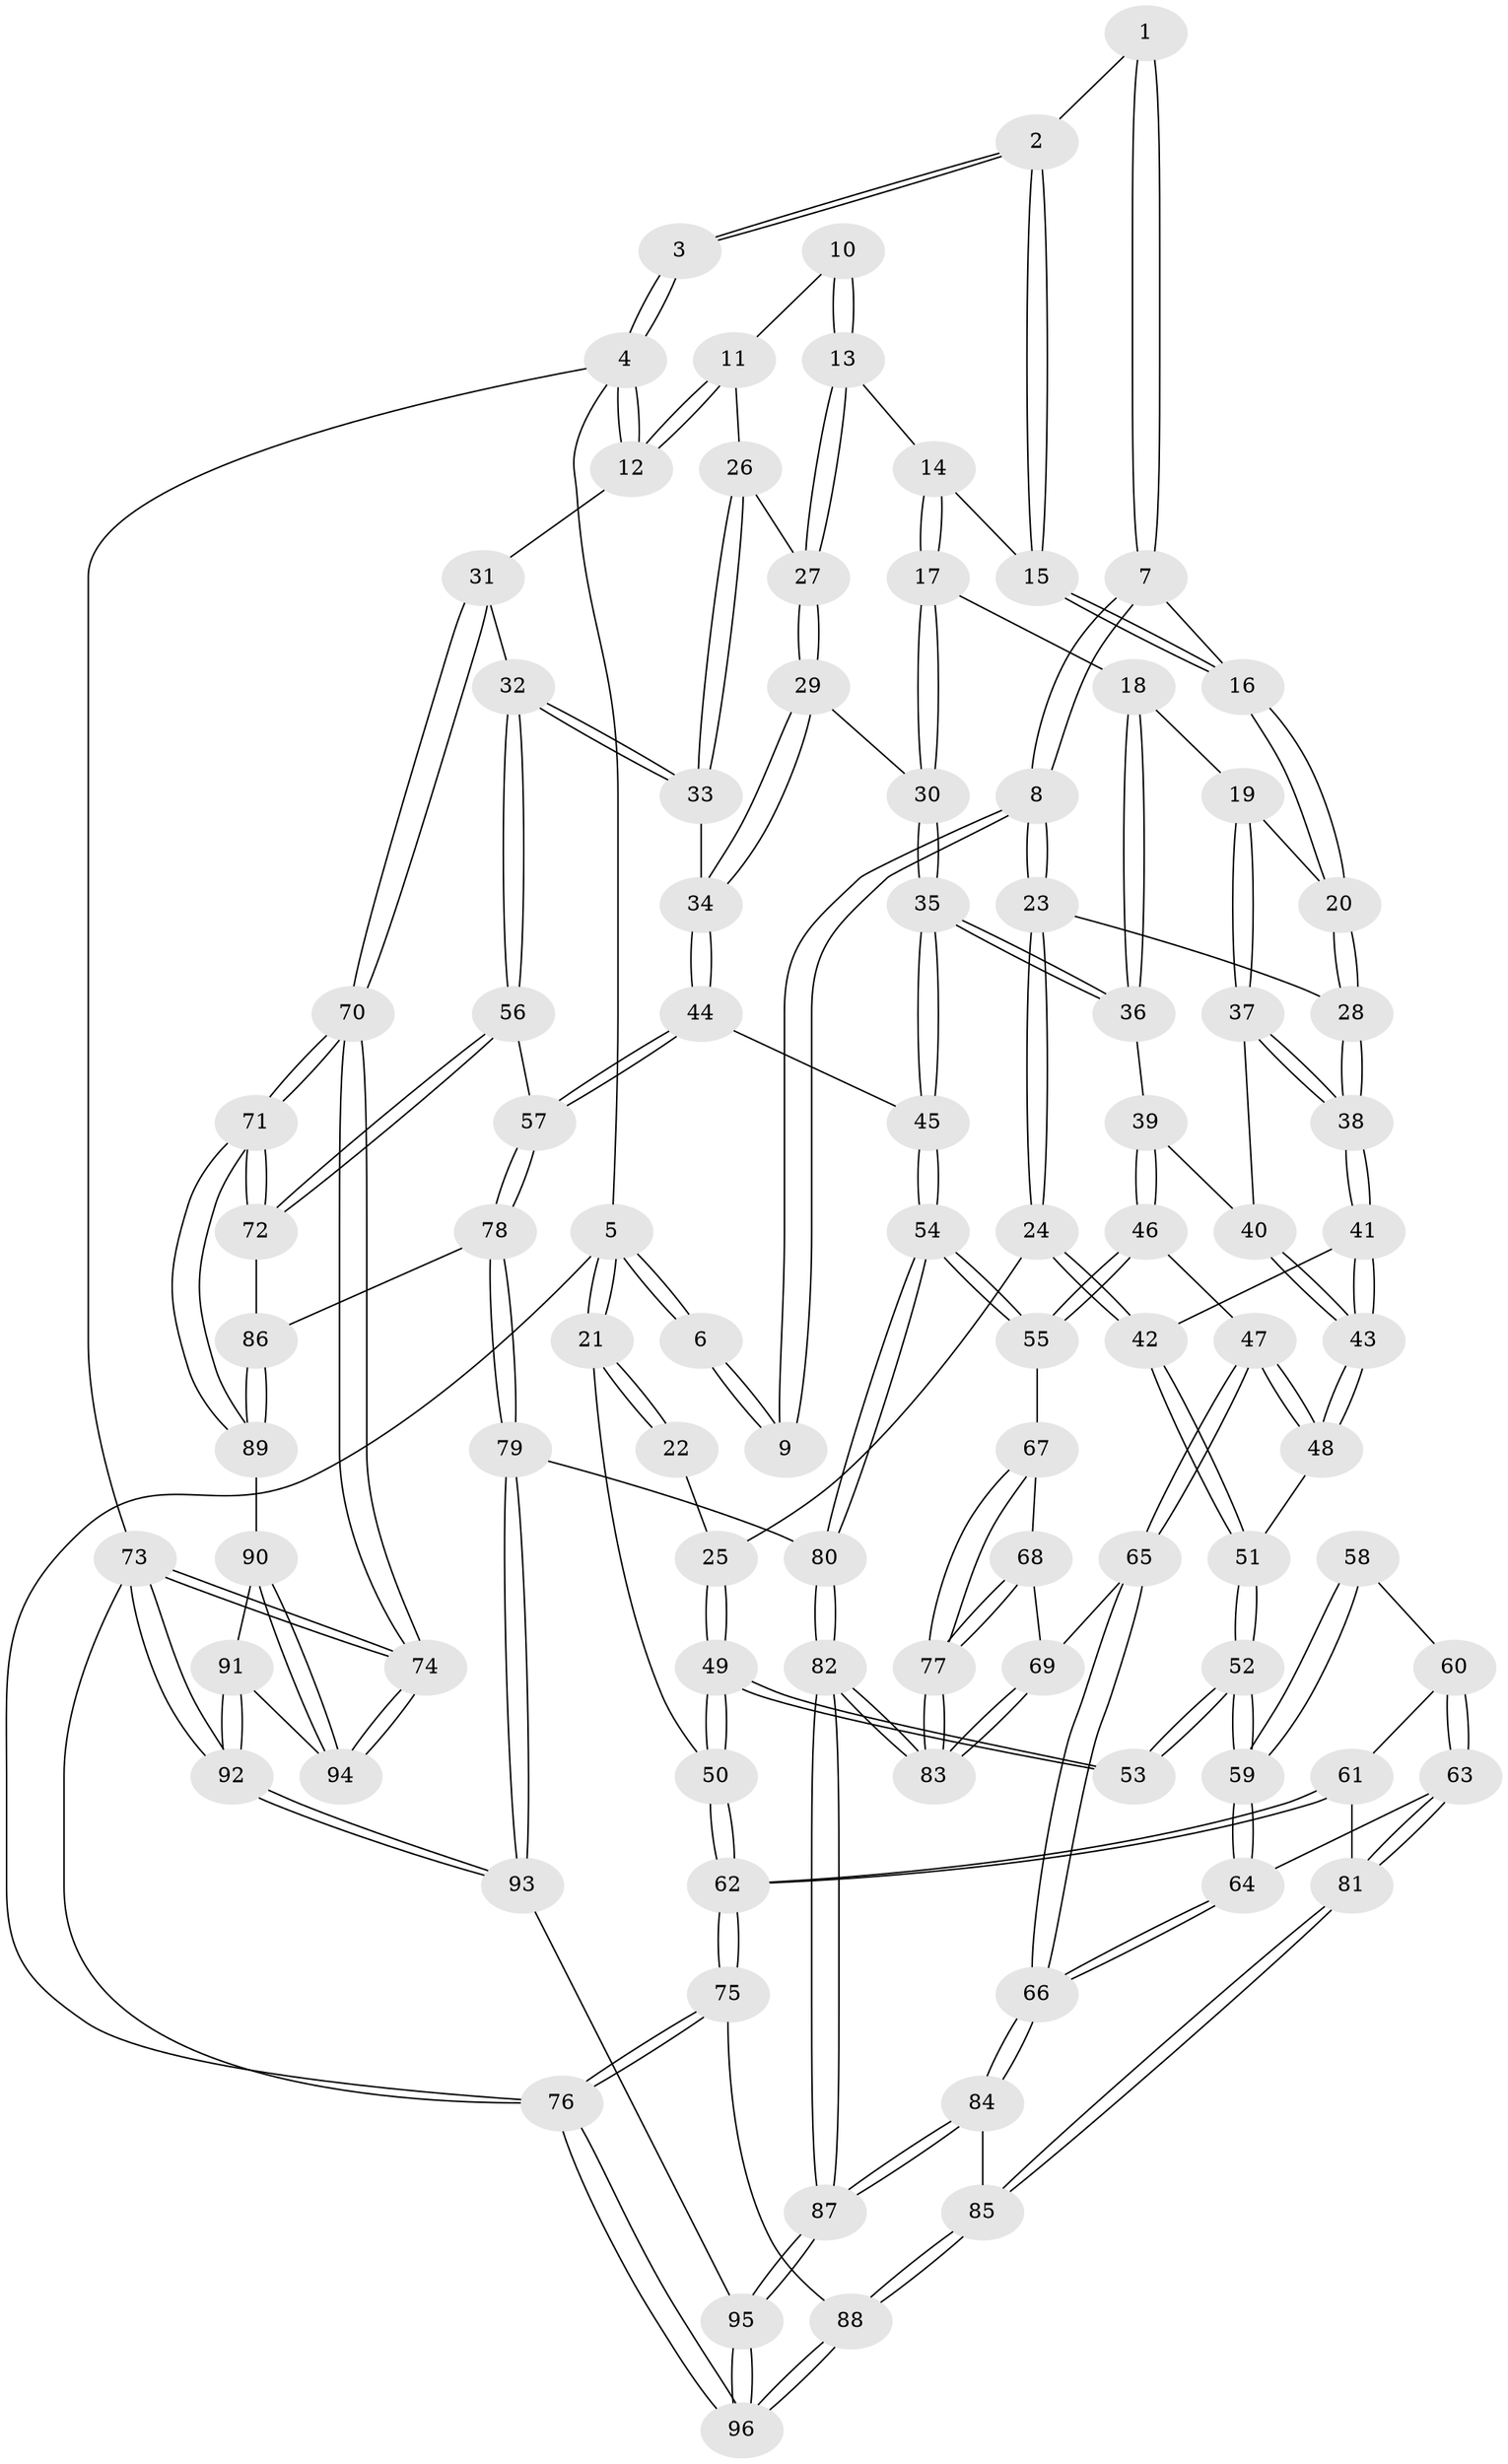 // Generated by graph-tools (version 1.1) at 2025/38/03/09/25 02:38:55]
// undirected, 96 vertices, 237 edges
graph export_dot {
graph [start="1"]
  node [color=gray90,style=filled];
  1 [pos="+0.39945330350800445+0"];
  2 [pos="+0.6615838591599038+0"];
  3 [pos="+0.74728392161777+0"];
  4 [pos="+1+0"];
  5 [pos="+0+0"];
  6 [pos="+0.14557736072255276+0"];
  7 [pos="+0.34750307689683096+0.1391568520306261"];
  8 [pos="+0.21952543777993214+0.2064491358244198"];
  9 [pos="+0.19648602127291925+0.17894524361368644"];
  10 [pos="+0.7538231370155536+0"];
  11 [pos="+0.929172176730243+0.18922518467224417"];
  12 [pos="+1+0.190861088051256"];
  13 [pos="+0.7604586603455782+0.2609689787206978"];
  14 [pos="+0.6337175642852992+0.20014967082549864"];
  15 [pos="+0.6267317490434697+0"];
  16 [pos="+0.4522434757209798+0.2156964248966375"];
  17 [pos="+0.570160365143114+0.2879371892716613"];
  18 [pos="+0.5403040171142155+0.2984770135423297"];
  19 [pos="+0.5096973419687647+0.2954088444244029"];
  20 [pos="+0.4644468898652914+0.25599905017901997"];
  21 [pos="+0+0"];
  22 [pos="+0.013224216678397079+0.13499003617089994"];
  23 [pos="+0.21708543265930266+0.22874015725566843"];
  24 [pos="+0.10034387120397996+0.3647378591617088"];
  25 [pos="+0.08390200512574084+0.36718032362045694"];
  26 [pos="+0.8793872411694368+0.2697150436603955"];
  27 [pos="+0.7759309297735559+0.2849681826611705"];
  28 [pos="+0.3268514396638045+0.3332349255115448"];
  29 [pos="+0.7334987754288158+0.3531487001420827"];
  30 [pos="+0.7225704664502692+0.35868397611270375"];
  31 [pos="+1+0.46490260739318984"];
  32 [pos="+1+0.4550790484765902"];
  33 [pos="+0.9662136643615183+0.4380115189362828"];
  34 [pos="+0.8642044591575269+0.4756291362084381"];
  35 [pos="+0.6413955771254927+0.5025678563670486"];
  36 [pos="+0.6060932593222892+0.4649104179777891"];
  37 [pos="+0.4691924187147006+0.38822959914815636"];
  38 [pos="+0.3290200664280259+0.3885314265071669"];
  39 [pos="+0.5205650481016296+0.44050260518323386"];
  40 [pos="+0.46944971281686004+0.39080578027039725"];
  41 [pos="+0.32731731809069875+0.3932530423847011"];
  42 [pos="+0.22563894873709306+0.46898357329748475"];
  43 [pos="+0.41928682053527205+0.5116742201129711"];
  44 [pos="+0.7505508385780161+0.6177274368223048"];
  45 [pos="+0.6484373296055426+0.588651799986283"];
  46 [pos="+0.4366956865848202+0.5478697913587371"];
  47 [pos="+0.4275996374590703+0.5427967097607711"];
  48 [pos="+0.4237251889661753+0.5376588331287312"];
  49 [pos="+0+0.44266298790353376"];
  50 [pos="+0+0.45468475714250217"];
  51 [pos="+0.23233267320139786+0.5207246901927218"];
  52 [pos="+0.22276074306196125+0.5482640591901189"];
  53 [pos="+0.05714080463693207+0.5459210344668975"];
  54 [pos="+0.5570659307769235+0.6388484170713731"];
  55 [pos="+0.5526037132700503+0.637588050251499"];
  56 [pos="+0.8966402794119259+0.6631295424836074"];
  57 [pos="+0.7809555583828196+0.6548522899699156"];
  58 [pos="+0.0616486346720662+0.5564699583124146"];
  59 [pos="+0.2266936168426746+0.6495960587452867"];
  60 [pos="+0.06280537257289333+0.559765140800193"];
  61 [pos="+0.066454961822648+0.7052129701523037"];
  62 [pos="+0+0.7381022838726201"];
  63 [pos="+0.17462996697118233+0.6896128156947937"];
  64 [pos="+0.22832068675991907+0.6710768510975831"];
  65 [pos="+0.27177252120538437+0.687101532541436"];
  66 [pos="+0.2555381100067336+0.687730524075609"];
  67 [pos="+0.44550799540638286+0.684128237532465"];
  68 [pos="+0.3772283947205051+0.6965519918457475"];
  69 [pos="+0.27226814476106315+0.6872705716363822"];
  70 [pos="+1+0.7734563547917848"];
  71 [pos="+1+0.7568425118069215"];
  72 [pos="+1+0.7337922887216989"];
  73 [pos="+1+1"];
  74 [pos="+1+0.944121492111949"];
  75 [pos="+0+0.8151750899581932"];
  76 [pos="+0+1"];
  77 [pos="+0.4007470662017462+0.7977488491654846"];
  78 [pos="+0.7861427503936271+0.821580784198365"];
  79 [pos="+0.7102766191140865+0.874136007594938"];
  80 [pos="+0.554463036379782+0.7488538538327044"];
  81 [pos="+0.1281238214994518+0.7158202936224152"];
  82 [pos="+0.4364659021904355+0.9277041210894873"];
  83 [pos="+0.3988526942487408+0.8174271986696315"];
  84 [pos="+0.26226427454990753+0.8075646564914083"];
  85 [pos="+0.11848835405180319+0.8999036482921543"];
  86 [pos="+0.8121587631891735+0.8342608384477407"];
  87 [pos="+0.4211580352187037+0.9842759398255635"];
  88 [pos="+0.11312291022627424+0.9114679400846565"];
  89 [pos="+0.8526782907830677+0.8738910604748948"];
  90 [pos="+0.8581208254529098+0.8823969423956852"];
  91 [pos="+0.8688121921493194+0.9657201254457006"];
  92 [pos="+0.7718684330661422+1"];
  93 [pos="+0.5900042646403254+1"];
  94 [pos="+1+0.9360584280128632"];
  95 [pos="+0.4275177752740562+1"];
  96 [pos="+0.26349456673277233+1"];
  1 -- 2;
  1 -- 7;
  1 -- 7;
  2 -- 3;
  2 -- 3;
  2 -- 15;
  2 -- 15;
  3 -- 4;
  3 -- 4;
  4 -- 5;
  4 -- 12;
  4 -- 12;
  4 -- 73;
  5 -- 6;
  5 -- 6;
  5 -- 21;
  5 -- 21;
  5 -- 76;
  6 -- 9;
  6 -- 9;
  7 -- 8;
  7 -- 8;
  7 -- 16;
  8 -- 9;
  8 -- 9;
  8 -- 23;
  8 -- 23;
  10 -- 11;
  10 -- 13;
  10 -- 13;
  11 -- 12;
  11 -- 12;
  11 -- 26;
  12 -- 31;
  13 -- 14;
  13 -- 27;
  13 -- 27;
  14 -- 15;
  14 -- 17;
  14 -- 17;
  15 -- 16;
  15 -- 16;
  16 -- 20;
  16 -- 20;
  17 -- 18;
  17 -- 30;
  17 -- 30;
  18 -- 19;
  18 -- 36;
  18 -- 36;
  19 -- 20;
  19 -- 37;
  19 -- 37;
  20 -- 28;
  20 -- 28;
  21 -- 22;
  21 -- 22;
  21 -- 50;
  22 -- 25;
  23 -- 24;
  23 -- 24;
  23 -- 28;
  24 -- 25;
  24 -- 42;
  24 -- 42;
  25 -- 49;
  25 -- 49;
  26 -- 27;
  26 -- 33;
  26 -- 33;
  27 -- 29;
  27 -- 29;
  28 -- 38;
  28 -- 38;
  29 -- 30;
  29 -- 34;
  29 -- 34;
  30 -- 35;
  30 -- 35;
  31 -- 32;
  31 -- 70;
  31 -- 70;
  32 -- 33;
  32 -- 33;
  32 -- 56;
  32 -- 56;
  33 -- 34;
  34 -- 44;
  34 -- 44;
  35 -- 36;
  35 -- 36;
  35 -- 45;
  35 -- 45;
  36 -- 39;
  37 -- 38;
  37 -- 38;
  37 -- 40;
  38 -- 41;
  38 -- 41;
  39 -- 40;
  39 -- 46;
  39 -- 46;
  40 -- 43;
  40 -- 43;
  41 -- 42;
  41 -- 43;
  41 -- 43;
  42 -- 51;
  42 -- 51;
  43 -- 48;
  43 -- 48;
  44 -- 45;
  44 -- 57;
  44 -- 57;
  45 -- 54;
  45 -- 54;
  46 -- 47;
  46 -- 55;
  46 -- 55;
  47 -- 48;
  47 -- 48;
  47 -- 65;
  47 -- 65;
  48 -- 51;
  49 -- 50;
  49 -- 50;
  49 -- 53;
  49 -- 53;
  50 -- 62;
  50 -- 62;
  51 -- 52;
  51 -- 52;
  52 -- 53;
  52 -- 53;
  52 -- 59;
  52 -- 59;
  54 -- 55;
  54 -- 55;
  54 -- 80;
  54 -- 80;
  55 -- 67;
  56 -- 57;
  56 -- 72;
  56 -- 72;
  57 -- 78;
  57 -- 78;
  58 -- 59;
  58 -- 59;
  58 -- 60;
  59 -- 64;
  59 -- 64;
  60 -- 61;
  60 -- 63;
  60 -- 63;
  61 -- 62;
  61 -- 62;
  61 -- 81;
  62 -- 75;
  62 -- 75;
  63 -- 64;
  63 -- 81;
  63 -- 81;
  64 -- 66;
  64 -- 66;
  65 -- 66;
  65 -- 66;
  65 -- 69;
  66 -- 84;
  66 -- 84;
  67 -- 68;
  67 -- 77;
  67 -- 77;
  68 -- 69;
  68 -- 77;
  68 -- 77;
  69 -- 83;
  69 -- 83;
  70 -- 71;
  70 -- 71;
  70 -- 74;
  70 -- 74;
  71 -- 72;
  71 -- 72;
  71 -- 89;
  71 -- 89;
  72 -- 86;
  73 -- 74;
  73 -- 74;
  73 -- 92;
  73 -- 92;
  73 -- 76;
  74 -- 94;
  74 -- 94;
  75 -- 76;
  75 -- 76;
  75 -- 88;
  76 -- 96;
  76 -- 96;
  77 -- 83;
  77 -- 83;
  78 -- 79;
  78 -- 79;
  78 -- 86;
  79 -- 80;
  79 -- 93;
  79 -- 93;
  80 -- 82;
  80 -- 82;
  81 -- 85;
  81 -- 85;
  82 -- 83;
  82 -- 83;
  82 -- 87;
  82 -- 87;
  84 -- 85;
  84 -- 87;
  84 -- 87;
  85 -- 88;
  85 -- 88;
  86 -- 89;
  86 -- 89;
  87 -- 95;
  87 -- 95;
  88 -- 96;
  88 -- 96;
  89 -- 90;
  90 -- 91;
  90 -- 94;
  90 -- 94;
  91 -- 92;
  91 -- 92;
  91 -- 94;
  92 -- 93;
  92 -- 93;
  93 -- 95;
  95 -- 96;
  95 -- 96;
}

